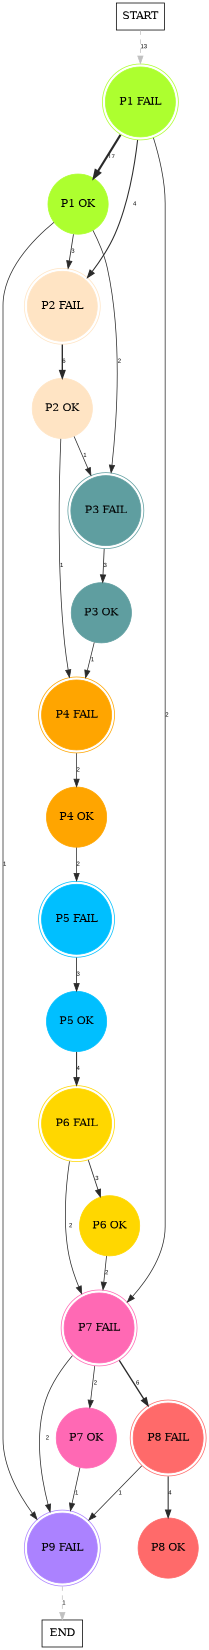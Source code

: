 digraph graphname {
	dpi = 150
	size="16,11!";
	margin = 0;
"P1 FAIL" [shape=circle, color=greenyellow, peripheries=2, style=filled]"P1 OK" [shape=circle, color=greenyellow, style=filled]"P2 FAIL" [shape=circle, color=bisque, peripheries=2, style=filled]"P2 OK" [shape=circle, color=bisque, style=filled]"P3 FAIL" [shape=circle, color=cadetblue, peripheries=2, style=filled]"P3 OK" [shape=circle, color=cadetblue, style=filled]"P4 FAIL" [shape=circle, color=orange, peripheries=2, style=filled]"P4 OK" [shape=circle, color=orange, style=filled]"P5 FAIL" [shape=circle, color=deepskyblue, peripheries=2, style=filled]"P5 OK" [shape=circle, color=deepskyblue, style=filled]"P6 FAIL" [shape=circle, color=gold, peripheries=2, style=filled]"P7 FAIL" [shape=circle, color=hotpink, peripheries=2, style=filled]"P8 FAIL" [shape=circle, color=indianred1, peripheries=2, style=filled]"P8 OK" [shape=circle, color=indianred1, style=filled]"P9 FAIL" [shape=circle, color=mediumpurple1, peripheries=2, style=filled]"P6 OK" [shape=circle, color=gold, style=filled]"P7 OK" [shape=circle, color=hotpink, style=filled]"START" [shape=box, fillcolor=white, style=filled, color=black]"END" [shape=box, fillcolor=white, style=filled, color=black]"P1 FAIL" -> "P1 OK" [ color=grey16 penwidth = "2.833213344056216"label ="17" labelfloat=false fontname="Arial" fontsize=8]
"P1 FAIL" -> "P2 FAIL" [ color=grey16 penwidth = "1.3862943611198906"label ="4" labelfloat=false fontname="Arial" fontsize=8]
"P1 FAIL" -> "P7 FAIL" [ color=grey16 penwidth = "1"label ="2" labelfloat=false fontname="Arial" fontsize=8]
"P1 OK" -> "P2 FAIL" [ color=grey16 penwidth = "1.0986122886681098"label ="3" labelfloat=false fontname="Arial" fontsize=8]
"P1 OK" -> "P3 FAIL" [ color=grey16 penwidth = "1"label ="2" labelfloat=false fontname="Arial" fontsize=8]
"P1 OK" -> "P9 FAIL" [ color=grey16 penwidth = "1"label ="1" labelfloat=false fontname="Arial" fontsize=8]
"P2 FAIL" -> "P2 OK" [ color=grey16 penwidth = "1.791759469228055"label ="6" labelfloat=false fontname="Arial" fontsize=8]
"P2 OK" -> "P3 FAIL" [ color=grey16 penwidth = "1"label ="1" labelfloat=false fontname="Arial" fontsize=8]
"P2 OK" -> "P4 FAIL" [ color=grey16 penwidth = "1"label ="1" labelfloat=false fontname="Arial" fontsize=8]
"P3 FAIL" -> "P3 OK" [ color=grey16 penwidth = "1.0986122886681098"label ="3" labelfloat=false fontname="Arial" fontsize=8]
"P3 OK" -> "P4 FAIL" [ color=grey16 penwidth = "1"label ="1" labelfloat=false fontname="Arial" fontsize=8]
"P4 FAIL" -> "P4 OK" [ color=grey16 penwidth = "1"label ="2" labelfloat=false fontname="Arial" fontsize=8]
"P4 OK" -> "P5 FAIL" [ color=grey16 penwidth = "1"label ="2" labelfloat=false fontname="Arial" fontsize=8]
"P5 FAIL" -> "P5 OK" [ color=grey16 penwidth = "1.0986122886681098"label ="3" labelfloat=false fontname="Arial" fontsize=8]
"P5 OK" -> "P6 FAIL" [ color=grey16 penwidth = "1.3862943611198906"label ="4" labelfloat=false fontname="Arial" fontsize=8]
"P6 FAIL" -> "P7 FAIL" [ color=grey16 penwidth = "1"label ="2" labelfloat=false fontname="Arial" fontsize=8]
"P6 FAIL" -> "P6 OK" [ color=grey16 penwidth = "1.0986122886681098"label ="3" labelfloat=false fontname="Arial" fontsize=8]
"P7 FAIL" -> "P8 FAIL" [ color=grey16 penwidth = "1.791759469228055"label ="6" labelfloat=false fontname="Arial" fontsize=8]
"P7 FAIL" -> "P9 FAIL" [ color=grey16 penwidth = "1"label ="2" labelfloat=false fontname="Arial" fontsize=8]
"P7 FAIL" -> "P7 OK" [ color=grey16 penwidth = "1"label ="2" labelfloat=false fontname="Arial" fontsize=8]
"P8 FAIL" -> "P8 OK" [ color=grey16 penwidth = "1.3862943611198906"label ="4" labelfloat=false fontname="Arial" fontsize=8]
"P8 FAIL" -> "P9 FAIL" [ color=grey16 penwidth = "1"label ="1" labelfloat=false fontname="Arial" fontsize=8]
"P9 FAIL" -> "END" [ style = dashed color=grey label ="1" labelfloat=false fontname="Arial" fontsize=8]
"P6 OK" -> "P7 FAIL" [ color=grey16 penwidth = "1"label ="2" labelfloat=false fontname="Arial" fontsize=8]
"P7 OK" -> "P9 FAIL" [ color=grey16 penwidth = "1"label ="1" labelfloat=false fontname="Arial" fontsize=8]
"START" -> "P1 FAIL" [ style = dashed color=grey label ="13" labelfloat=false fontname="Arial" fontsize=8]
}